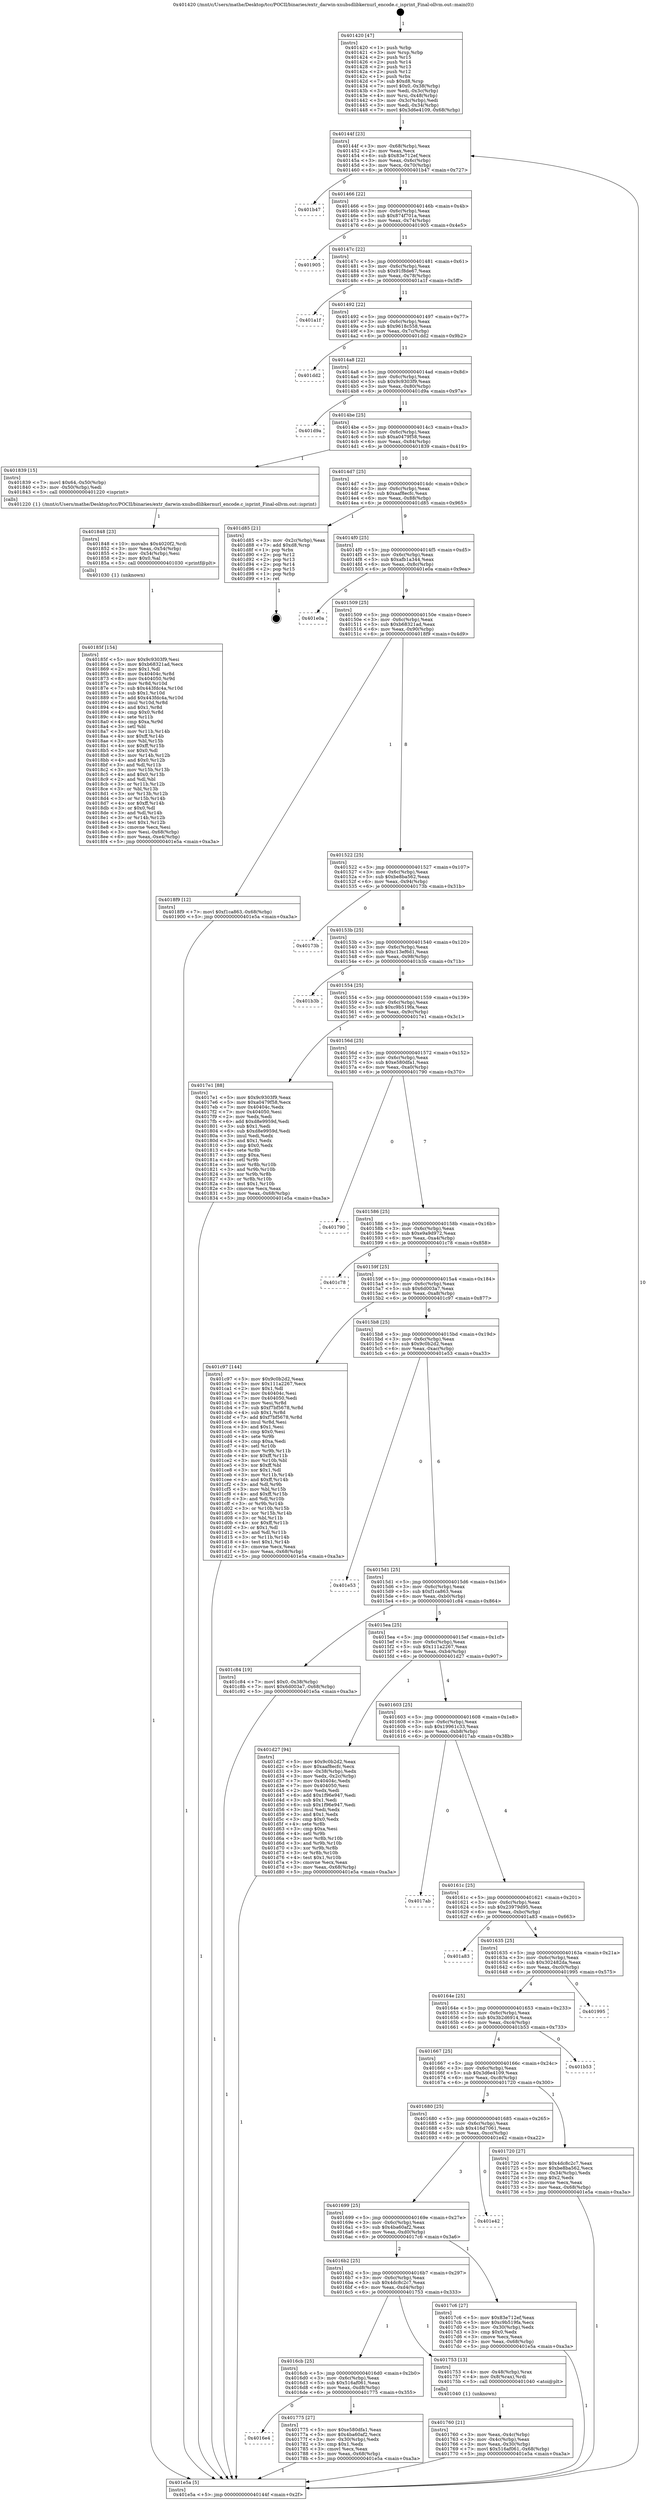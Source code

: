 digraph "0x401420" {
  label = "0x401420 (/mnt/c/Users/mathe/Desktop/tcc/POCII/binaries/extr_darwin-xnubsdlibkernurl_encode.c_isprint_Final-ollvm.out::main(0))"
  labelloc = "t"
  node[shape=record]

  Entry [label="",width=0.3,height=0.3,shape=circle,fillcolor=black,style=filled]
  "0x40144f" [label="{
     0x40144f [23]\l
     | [instrs]\l
     &nbsp;&nbsp;0x40144f \<+3\>: mov -0x68(%rbp),%eax\l
     &nbsp;&nbsp;0x401452 \<+2\>: mov %eax,%ecx\l
     &nbsp;&nbsp;0x401454 \<+6\>: sub $0x83e712ef,%ecx\l
     &nbsp;&nbsp;0x40145a \<+3\>: mov %eax,-0x6c(%rbp)\l
     &nbsp;&nbsp;0x40145d \<+3\>: mov %ecx,-0x70(%rbp)\l
     &nbsp;&nbsp;0x401460 \<+6\>: je 0000000000401b47 \<main+0x727\>\l
  }"]
  "0x401b47" [label="{
     0x401b47\l
  }", style=dashed]
  "0x401466" [label="{
     0x401466 [22]\l
     | [instrs]\l
     &nbsp;&nbsp;0x401466 \<+5\>: jmp 000000000040146b \<main+0x4b\>\l
     &nbsp;&nbsp;0x40146b \<+3\>: mov -0x6c(%rbp),%eax\l
     &nbsp;&nbsp;0x40146e \<+5\>: sub $0x874f701a,%eax\l
     &nbsp;&nbsp;0x401473 \<+3\>: mov %eax,-0x74(%rbp)\l
     &nbsp;&nbsp;0x401476 \<+6\>: je 0000000000401905 \<main+0x4e5\>\l
  }"]
  Exit [label="",width=0.3,height=0.3,shape=circle,fillcolor=black,style=filled,peripheries=2]
  "0x401905" [label="{
     0x401905\l
  }", style=dashed]
  "0x40147c" [label="{
     0x40147c [22]\l
     | [instrs]\l
     &nbsp;&nbsp;0x40147c \<+5\>: jmp 0000000000401481 \<main+0x61\>\l
     &nbsp;&nbsp;0x401481 \<+3\>: mov -0x6c(%rbp),%eax\l
     &nbsp;&nbsp;0x401484 \<+5\>: sub $0x91f8de67,%eax\l
     &nbsp;&nbsp;0x401489 \<+3\>: mov %eax,-0x78(%rbp)\l
     &nbsp;&nbsp;0x40148c \<+6\>: je 0000000000401a1f \<main+0x5ff\>\l
  }"]
  "0x40185f" [label="{
     0x40185f [154]\l
     | [instrs]\l
     &nbsp;&nbsp;0x40185f \<+5\>: mov $0x9c9303f9,%esi\l
     &nbsp;&nbsp;0x401864 \<+5\>: mov $0xb68321ad,%ecx\l
     &nbsp;&nbsp;0x401869 \<+2\>: mov $0x1,%dl\l
     &nbsp;&nbsp;0x40186b \<+8\>: mov 0x40404c,%r8d\l
     &nbsp;&nbsp;0x401873 \<+8\>: mov 0x404050,%r9d\l
     &nbsp;&nbsp;0x40187b \<+3\>: mov %r8d,%r10d\l
     &nbsp;&nbsp;0x40187e \<+7\>: sub $0x443fdc4a,%r10d\l
     &nbsp;&nbsp;0x401885 \<+4\>: sub $0x1,%r10d\l
     &nbsp;&nbsp;0x401889 \<+7\>: add $0x443fdc4a,%r10d\l
     &nbsp;&nbsp;0x401890 \<+4\>: imul %r10d,%r8d\l
     &nbsp;&nbsp;0x401894 \<+4\>: and $0x1,%r8d\l
     &nbsp;&nbsp;0x401898 \<+4\>: cmp $0x0,%r8d\l
     &nbsp;&nbsp;0x40189c \<+4\>: sete %r11b\l
     &nbsp;&nbsp;0x4018a0 \<+4\>: cmp $0xa,%r9d\l
     &nbsp;&nbsp;0x4018a4 \<+3\>: setl %bl\l
     &nbsp;&nbsp;0x4018a7 \<+3\>: mov %r11b,%r14b\l
     &nbsp;&nbsp;0x4018aa \<+4\>: xor $0xff,%r14b\l
     &nbsp;&nbsp;0x4018ae \<+3\>: mov %bl,%r15b\l
     &nbsp;&nbsp;0x4018b1 \<+4\>: xor $0xff,%r15b\l
     &nbsp;&nbsp;0x4018b5 \<+3\>: xor $0x0,%dl\l
     &nbsp;&nbsp;0x4018b8 \<+3\>: mov %r14b,%r12b\l
     &nbsp;&nbsp;0x4018bb \<+4\>: and $0x0,%r12b\l
     &nbsp;&nbsp;0x4018bf \<+3\>: and %dl,%r11b\l
     &nbsp;&nbsp;0x4018c2 \<+3\>: mov %r15b,%r13b\l
     &nbsp;&nbsp;0x4018c5 \<+4\>: and $0x0,%r13b\l
     &nbsp;&nbsp;0x4018c9 \<+2\>: and %dl,%bl\l
     &nbsp;&nbsp;0x4018cb \<+3\>: or %r11b,%r12b\l
     &nbsp;&nbsp;0x4018ce \<+3\>: or %bl,%r13b\l
     &nbsp;&nbsp;0x4018d1 \<+3\>: xor %r13b,%r12b\l
     &nbsp;&nbsp;0x4018d4 \<+3\>: or %r15b,%r14b\l
     &nbsp;&nbsp;0x4018d7 \<+4\>: xor $0xff,%r14b\l
     &nbsp;&nbsp;0x4018db \<+3\>: or $0x0,%dl\l
     &nbsp;&nbsp;0x4018de \<+3\>: and %dl,%r14b\l
     &nbsp;&nbsp;0x4018e1 \<+3\>: or %r14b,%r12b\l
     &nbsp;&nbsp;0x4018e4 \<+4\>: test $0x1,%r12b\l
     &nbsp;&nbsp;0x4018e8 \<+3\>: cmovne %ecx,%esi\l
     &nbsp;&nbsp;0x4018eb \<+3\>: mov %esi,-0x68(%rbp)\l
     &nbsp;&nbsp;0x4018ee \<+6\>: mov %eax,-0xe4(%rbp)\l
     &nbsp;&nbsp;0x4018f4 \<+5\>: jmp 0000000000401e5a \<main+0xa3a\>\l
  }"]
  "0x401a1f" [label="{
     0x401a1f\l
  }", style=dashed]
  "0x401492" [label="{
     0x401492 [22]\l
     | [instrs]\l
     &nbsp;&nbsp;0x401492 \<+5\>: jmp 0000000000401497 \<main+0x77\>\l
     &nbsp;&nbsp;0x401497 \<+3\>: mov -0x6c(%rbp),%eax\l
     &nbsp;&nbsp;0x40149a \<+5\>: sub $0x9618c558,%eax\l
     &nbsp;&nbsp;0x40149f \<+3\>: mov %eax,-0x7c(%rbp)\l
     &nbsp;&nbsp;0x4014a2 \<+6\>: je 0000000000401dd2 \<main+0x9b2\>\l
  }"]
  "0x401848" [label="{
     0x401848 [23]\l
     | [instrs]\l
     &nbsp;&nbsp;0x401848 \<+10\>: movabs $0x4020f2,%rdi\l
     &nbsp;&nbsp;0x401852 \<+3\>: mov %eax,-0x54(%rbp)\l
     &nbsp;&nbsp;0x401855 \<+3\>: mov -0x54(%rbp),%esi\l
     &nbsp;&nbsp;0x401858 \<+2\>: mov $0x0,%al\l
     &nbsp;&nbsp;0x40185a \<+5\>: call 0000000000401030 \<printf@plt\>\l
     | [calls]\l
     &nbsp;&nbsp;0x401030 \{1\} (unknown)\l
  }"]
  "0x401dd2" [label="{
     0x401dd2\l
  }", style=dashed]
  "0x4014a8" [label="{
     0x4014a8 [22]\l
     | [instrs]\l
     &nbsp;&nbsp;0x4014a8 \<+5\>: jmp 00000000004014ad \<main+0x8d\>\l
     &nbsp;&nbsp;0x4014ad \<+3\>: mov -0x6c(%rbp),%eax\l
     &nbsp;&nbsp;0x4014b0 \<+5\>: sub $0x9c9303f9,%eax\l
     &nbsp;&nbsp;0x4014b5 \<+3\>: mov %eax,-0x80(%rbp)\l
     &nbsp;&nbsp;0x4014b8 \<+6\>: je 0000000000401d9a \<main+0x97a\>\l
  }"]
  "0x4016e4" [label="{
     0x4016e4\l
  }", style=dashed]
  "0x401d9a" [label="{
     0x401d9a\l
  }", style=dashed]
  "0x4014be" [label="{
     0x4014be [25]\l
     | [instrs]\l
     &nbsp;&nbsp;0x4014be \<+5\>: jmp 00000000004014c3 \<main+0xa3\>\l
     &nbsp;&nbsp;0x4014c3 \<+3\>: mov -0x6c(%rbp),%eax\l
     &nbsp;&nbsp;0x4014c6 \<+5\>: sub $0xa0479f58,%eax\l
     &nbsp;&nbsp;0x4014cb \<+6\>: mov %eax,-0x84(%rbp)\l
     &nbsp;&nbsp;0x4014d1 \<+6\>: je 0000000000401839 \<main+0x419\>\l
  }"]
  "0x401775" [label="{
     0x401775 [27]\l
     | [instrs]\l
     &nbsp;&nbsp;0x401775 \<+5\>: mov $0xe580dfa1,%eax\l
     &nbsp;&nbsp;0x40177a \<+5\>: mov $0x4ba60af2,%ecx\l
     &nbsp;&nbsp;0x40177f \<+3\>: mov -0x30(%rbp),%edx\l
     &nbsp;&nbsp;0x401782 \<+3\>: cmp $0x1,%edx\l
     &nbsp;&nbsp;0x401785 \<+3\>: cmovl %ecx,%eax\l
     &nbsp;&nbsp;0x401788 \<+3\>: mov %eax,-0x68(%rbp)\l
     &nbsp;&nbsp;0x40178b \<+5\>: jmp 0000000000401e5a \<main+0xa3a\>\l
  }"]
  "0x401839" [label="{
     0x401839 [15]\l
     | [instrs]\l
     &nbsp;&nbsp;0x401839 \<+7\>: movl $0x64,-0x50(%rbp)\l
     &nbsp;&nbsp;0x401840 \<+3\>: mov -0x50(%rbp),%edi\l
     &nbsp;&nbsp;0x401843 \<+5\>: call 0000000000401220 \<isprint\>\l
     | [calls]\l
     &nbsp;&nbsp;0x401220 \{1\} (/mnt/c/Users/mathe/Desktop/tcc/POCII/binaries/extr_darwin-xnubsdlibkernurl_encode.c_isprint_Final-ollvm.out::isprint)\l
  }"]
  "0x4014d7" [label="{
     0x4014d7 [25]\l
     | [instrs]\l
     &nbsp;&nbsp;0x4014d7 \<+5\>: jmp 00000000004014dc \<main+0xbc\>\l
     &nbsp;&nbsp;0x4014dc \<+3\>: mov -0x6c(%rbp),%eax\l
     &nbsp;&nbsp;0x4014df \<+5\>: sub $0xaaf8ecfc,%eax\l
     &nbsp;&nbsp;0x4014e4 \<+6\>: mov %eax,-0x88(%rbp)\l
     &nbsp;&nbsp;0x4014ea \<+6\>: je 0000000000401d85 \<main+0x965\>\l
  }"]
  "0x401760" [label="{
     0x401760 [21]\l
     | [instrs]\l
     &nbsp;&nbsp;0x401760 \<+3\>: mov %eax,-0x4c(%rbp)\l
     &nbsp;&nbsp;0x401763 \<+3\>: mov -0x4c(%rbp),%eax\l
     &nbsp;&nbsp;0x401766 \<+3\>: mov %eax,-0x30(%rbp)\l
     &nbsp;&nbsp;0x401769 \<+7\>: movl $0x516af061,-0x68(%rbp)\l
     &nbsp;&nbsp;0x401770 \<+5\>: jmp 0000000000401e5a \<main+0xa3a\>\l
  }"]
  "0x401d85" [label="{
     0x401d85 [21]\l
     | [instrs]\l
     &nbsp;&nbsp;0x401d85 \<+3\>: mov -0x2c(%rbp),%eax\l
     &nbsp;&nbsp;0x401d88 \<+7\>: add $0xd8,%rsp\l
     &nbsp;&nbsp;0x401d8f \<+1\>: pop %rbx\l
     &nbsp;&nbsp;0x401d90 \<+2\>: pop %r12\l
     &nbsp;&nbsp;0x401d92 \<+2\>: pop %r13\l
     &nbsp;&nbsp;0x401d94 \<+2\>: pop %r14\l
     &nbsp;&nbsp;0x401d96 \<+2\>: pop %r15\l
     &nbsp;&nbsp;0x401d98 \<+1\>: pop %rbp\l
     &nbsp;&nbsp;0x401d99 \<+1\>: ret\l
  }"]
  "0x4014f0" [label="{
     0x4014f0 [25]\l
     | [instrs]\l
     &nbsp;&nbsp;0x4014f0 \<+5\>: jmp 00000000004014f5 \<main+0xd5\>\l
     &nbsp;&nbsp;0x4014f5 \<+3\>: mov -0x6c(%rbp),%eax\l
     &nbsp;&nbsp;0x4014f8 \<+5\>: sub $0xafb1a344,%eax\l
     &nbsp;&nbsp;0x4014fd \<+6\>: mov %eax,-0x8c(%rbp)\l
     &nbsp;&nbsp;0x401503 \<+6\>: je 0000000000401e0a \<main+0x9ea\>\l
  }"]
  "0x4016cb" [label="{
     0x4016cb [25]\l
     | [instrs]\l
     &nbsp;&nbsp;0x4016cb \<+5\>: jmp 00000000004016d0 \<main+0x2b0\>\l
     &nbsp;&nbsp;0x4016d0 \<+3\>: mov -0x6c(%rbp),%eax\l
     &nbsp;&nbsp;0x4016d3 \<+5\>: sub $0x516af061,%eax\l
     &nbsp;&nbsp;0x4016d8 \<+6\>: mov %eax,-0xd8(%rbp)\l
     &nbsp;&nbsp;0x4016de \<+6\>: je 0000000000401775 \<main+0x355\>\l
  }"]
  "0x401e0a" [label="{
     0x401e0a\l
  }", style=dashed]
  "0x401509" [label="{
     0x401509 [25]\l
     | [instrs]\l
     &nbsp;&nbsp;0x401509 \<+5\>: jmp 000000000040150e \<main+0xee\>\l
     &nbsp;&nbsp;0x40150e \<+3\>: mov -0x6c(%rbp),%eax\l
     &nbsp;&nbsp;0x401511 \<+5\>: sub $0xb68321ad,%eax\l
     &nbsp;&nbsp;0x401516 \<+6\>: mov %eax,-0x90(%rbp)\l
     &nbsp;&nbsp;0x40151c \<+6\>: je 00000000004018f9 \<main+0x4d9\>\l
  }"]
  "0x401753" [label="{
     0x401753 [13]\l
     | [instrs]\l
     &nbsp;&nbsp;0x401753 \<+4\>: mov -0x48(%rbp),%rax\l
     &nbsp;&nbsp;0x401757 \<+4\>: mov 0x8(%rax),%rdi\l
     &nbsp;&nbsp;0x40175b \<+5\>: call 0000000000401040 \<atoi@plt\>\l
     | [calls]\l
     &nbsp;&nbsp;0x401040 \{1\} (unknown)\l
  }"]
  "0x4018f9" [label="{
     0x4018f9 [12]\l
     | [instrs]\l
     &nbsp;&nbsp;0x4018f9 \<+7\>: movl $0xf1ca863,-0x68(%rbp)\l
     &nbsp;&nbsp;0x401900 \<+5\>: jmp 0000000000401e5a \<main+0xa3a\>\l
  }"]
  "0x401522" [label="{
     0x401522 [25]\l
     | [instrs]\l
     &nbsp;&nbsp;0x401522 \<+5\>: jmp 0000000000401527 \<main+0x107\>\l
     &nbsp;&nbsp;0x401527 \<+3\>: mov -0x6c(%rbp),%eax\l
     &nbsp;&nbsp;0x40152a \<+5\>: sub $0xbe8ba562,%eax\l
     &nbsp;&nbsp;0x40152f \<+6\>: mov %eax,-0x94(%rbp)\l
     &nbsp;&nbsp;0x401535 \<+6\>: je 000000000040173b \<main+0x31b\>\l
  }"]
  "0x4016b2" [label="{
     0x4016b2 [25]\l
     | [instrs]\l
     &nbsp;&nbsp;0x4016b2 \<+5\>: jmp 00000000004016b7 \<main+0x297\>\l
     &nbsp;&nbsp;0x4016b7 \<+3\>: mov -0x6c(%rbp),%eax\l
     &nbsp;&nbsp;0x4016ba \<+5\>: sub $0x4dc8c2c7,%eax\l
     &nbsp;&nbsp;0x4016bf \<+6\>: mov %eax,-0xd4(%rbp)\l
     &nbsp;&nbsp;0x4016c5 \<+6\>: je 0000000000401753 \<main+0x333\>\l
  }"]
  "0x40173b" [label="{
     0x40173b\l
  }", style=dashed]
  "0x40153b" [label="{
     0x40153b [25]\l
     | [instrs]\l
     &nbsp;&nbsp;0x40153b \<+5\>: jmp 0000000000401540 \<main+0x120\>\l
     &nbsp;&nbsp;0x401540 \<+3\>: mov -0x6c(%rbp),%eax\l
     &nbsp;&nbsp;0x401543 \<+5\>: sub $0xc13ef6d1,%eax\l
     &nbsp;&nbsp;0x401548 \<+6\>: mov %eax,-0x98(%rbp)\l
     &nbsp;&nbsp;0x40154e \<+6\>: je 0000000000401b3b \<main+0x71b\>\l
  }"]
  "0x4017c6" [label="{
     0x4017c6 [27]\l
     | [instrs]\l
     &nbsp;&nbsp;0x4017c6 \<+5\>: mov $0x83e712ef,%eax\l
     &nbsp;&nbsp;0x4017cb \<+5\>: mov $0xc9b519fa,%ecx\l
     &nbsp;&nbsp;0x4017d0 \<+3\>: mov -0x30(%rbp),%edx\l
     &nbsp;&nbsp;0x4017d3 \<+3\>: cmp $0x0,%edx\l
     &nbsp;&nbsp;0x4017d6 \<+3\>: cmove %ecx,%eax\l
     &nbsp;&nbsp;0x4017d9 \<+3\>: mov %eax,-0x68(%rbp)\l
     &nbsp;&nbsp;0x4017dc \<+5\>: jmp 0000000000401e5a \<main+0xa3a\>\l
  }"]
  "0x401b3b" [label="{
     0x401b3b\l
  }", style=dashed]
  "0x401554" [label="{
     0x401554 [25]\l
     | [instrs]\l
     &nbsp;&nbsp;0x401554 \<+5\>: jmp 0000000000401559 \<main+0x139\>\l
     &nbsp;&nbsp;0x401559 \<+3\>: mov -0x6c(%rbp),%eax\l
     &nbsp;&nbsp;0x40155c \<+5\>: sub $0xc9b519fa,%eax\l
     &nbsp;&nbsp;0x401561 \<+6\>: mov %eax,-0x9c(%rbp)\l
     &nbsp;&nbsp;0x401567 \<+6\>: je 00000000004017e1 \<main+0x3c1\>\l
  }"]
  "0x401699" [label="{
     0x401699 [25]\l
     | [instrs]\l
     &nbsp;&nbsp;0x401699 \<+5\>: jmp 000000000040169e \<main+0x27e\>\l
     &nbsp;&nbsp;0x40169e \<+3\>: mov -0x6c(%rbp),%eax\l
     &nbsp;&nbsp;0x4016a1 \<+5\>: sub $0x4ba60af2,%eax\l
     &nbsp;&nbsp;0x4016a6 \<+6\>: mov %eax,-0xd0(%rbp)\l
     &nbsp;&nbsp;0x4016ac \<+6\>: je 00000000004017c6 \<main+0x3a6\>\l
  }"]
  "0x4017e1" [label="{
     0x4017e1 [88]\l
     | [instrs]\l
     &nbsp;&nbsp;0x4017e1 \<+5\>: mov $0x9c9303f9,%eax\l
     &nbsp;&nbsp;0x4017e6 \<+5\>: mov $0xa0479f58,%ecx\l
     &nbsp;&nbsp;0x4017eb \<+7\>: mov 0x40404c,%edx\l
     &nbsp;&nbsp;0x4017f2 \<+7\>: mov 0x404050,%esi\l
     &nbsp;&nbsp;0x4017f9 \<+2\>: mov %edx,%edi\l
     &nbsp;&nbsp;0x4017fb \<+6\>: add $0xd8e9959d,%edi\l
     &nbsp;&nbsp;0x401801 \<+3\>: sub $0x1,%edi\l
     &nbsp;&nbsp;0x401804 \<+6\>: sub $0xd8e9959d,%edi\l
     &nbsp;&nbsp;0x40180a \<+3\>: imul %edi,%edx\l
     &nbsp;&nbsp;0x40180d \<+3\>: and $0x1,%edx\l
     &nbsp;&nbsp;0x401810 \<+3\>: cmp $0x0,%edx\l
     &nbsp;&nbsp;0x401813 \<+4\>: sete %r8b\l
     &nbsp;&nbsp;0x401817 \<+3\>: cmp $0xa,%esi\l
     &nbsp;&nbsp;0x40181a \<+4\>: setl %r9b\l
     &nbsp;&nbsp;0x40181e \<+3\>: mov %r8b,%r10b\l
     &nbsp;&nbsp;0x401821 \<+3\>: and %r9b,%r10b\l
     &nbsp;&nbsp;0x401824 \<+3\>: xor %r9b,%r8b\l
     &nbsp;&nbsp;0x401827 \<+3\>: or %r8b,%r10b\l
     &nbsp;&nbsp;0x40182a \<+4\>: test $0x1,%r10b\l
     &nbsp;&nbsp;0x40182e \<+3\>: cmovne %ecx,%eax\l
     &nbsp;&nbsp;0x401831 \<+3\>: mov %eax,-0x68(%rbp)\l
     &nbsp;&nbsp;0x401834 \<+5\>: jmp 0000000000401e5a \<main+0xa3a\>\l
  }"]
  "0x40156d" [label="{
     0x40156d [25]\l
     | [instrs]\l
     &nbsp;&nbsp;0x40156d \<+5\>: jmp 0000000000401572 \<main+0x152\>\l
     &nbsp;&nbsp;0x401572 \<+3\>: mov -0x6c(%rbp),%eax\l
     &nbsp;&nbsp;0x401575 \<+5\>: sub $0xe580dfa1,%eax\l
     &nbsp;&nbsp;0x40157a \<+6\>: mov %eax,-0xa0(%rbp)\l
     &nbsp;&nbsp;0x401580 \<+6\>: je 0000000000401790 \<main+0x370\>\l
  }"]
  "0x401e42" [label="{
     0x401e42\l
  }", style=dashed]
  "0x401790" [label="{
     0x401790\l
  }", style=dashed]
  "0x401586" [label="{
     0x401586 [25]\l
     | [instrs]\l
     &nbsp;&nbsp;0x401586 \<+5\>: jmp 000000000040158b \<main+0x16b\>\l
     &nbsp;&nbsp;0x40158b \<+3\>: mov -0x6c(%rbp),%eax\l
     &nbsp;&nbsp;0x40158e \<+5\>: sub $0xe9a9d972,%eax\l
     &nbsp;&nbsp;0x401593 \<+6\>: mov %eax,-0xa4(%rbp)\l
     &nbsp;&nbsp;0x401599 \<+6\>: je 0000000000401c78 \<main+0x858\>\l
  }"]
  "0x401420" [label="{
     0x401420 [47]\l
     | [instrs]\l
     &nbsp;&nbsp;0x401420 \<+1\>: push %rbp\l
     &nbsp;&nbsp;0x401421 \<+3\>: mov %rsp,%rbp\l
     &nbsp;&nbsp;0x401424 \<+2\>: push %r15\l
     &nbsp;&nbsp;0x401426 \<+2\>: push %r14\l
     &nbsp;&nbsp;0x401428 \<+2\>: push %r13\l
     &nbsp;&nbsp;0x40142a \<+2\>: push %r12\l
     &nbsp;&nbsp;0x40142c \<+1\>: push %rbx\l
     &nbsp;&nbsp;0x40142d \<+7\>: sub $0xd8,%rsp\l
     &nbsp;&nbsp;0x401434 \<+7\>: movl $0x0,-0x38(%rbp)\l
     &nbsp;&nbsp;0x40143b \<+3\>: mov %edi,-0x3c(%rbp)\l
     &nbsp;&nbsp;0x40143e \<+4\>: mov %rsi,-0x48(%rbp)\l
     &nbsp;&nbsp;0x401442 \<+3\>: mov -0x3c(%rbp),%edi\l
     &nbsp;&nbsp;0x401445 \<+3\>: mov %edi,-0x34(%rbp)\l
     &nbsp;&nbsp;0x401448 \<+7\>: movl $0x3d6e4109,-0x68(%rbp)\l
  }"]
  "0x401c78" [label="{
     0x401c78\l
  }", style=dashed]
  "0x40159f" [label="{
     0x40159f [25]\l
     | [instrs]\l
     &nbsp;&nbsp;0x40159f \<+5\>: jmp 00000000004015a4 \<main+0x184\>\l
     &nbsp;&nbsp;0x4015a4 \<+3\>: mov -0x6c(%rbp),%eax\l
     &nbsp;&nbsp;0x4015a7 \<+5\>: sub $0x6d003a7,%eax\l
     &nbsp;&nbsp;0x4015ac \<+6\>: mov %eax,-0xa8(%rbp)\l
     &nbsp;&nbsp;0x4015b2 \<+6\>: je 0000000000401c97 \<main+0x877\>\l
  }"]
  "0x401e5a" [label="{
     0x401e5a [5]\l
     | [instrs]\l
     &nbsp;&nbsp;0x401e5a \<+5\>: jmp 000000000040144f \<main+0x2f\>\l
  }"]
  "0x401c97" [label="{
     0x401c97 [144]\l
     | [instrs]\l
     &nbsp;&nbsp;0x401c97 \<+5\>: mov $0x9c0b2d2,%eax\l
     &nbsp;&nbsp;0x401c9c \<+5\>: mov $0x111a2267,%ecx\l
     &nbsp;&nbsp;0x401ca1 \<+2\>: mov $0x1,%dl\l
     &nbsp;&nbsp;0x401ca3 \<+7\>: mov 0x40404c,%esi\l
     &nbsp;&nbsp;0x401caa \<+7\>: mov 0x404050,%edi\l
     &nbsp;&nbsp;0x401cb1 \<+3\>: mov %esi,%r8d\l
     &nbsp;&nbsp;0x401cb4 \<+7\>: sub $0xf7bf5678,%r8d\l
     &nbsp;&nbsp;0x401cbb \<+4\>: sub $0x1,%r8d\l
     &nbsp;&nbsp;0x401cbf \<+7\>: add $0xf7bf5678,%r8d\l
     &nbsp;&nbsp;0x401cc6 \<+4\>: imul %r8d,%esi\l
     &nbsp;&nbsp;0x401cca \<+3\>: and $0x1,%esi\l
     &nbsp;&nbsp;0x401ccd \<+3\>: cmp $0x0,%esi\l
     &nbsp;&nbsp;0x401cd0 \<+4\>: sete %r9b\l
     &nbsp;&nbsp;0x401cd4 \<+3\>: cmp $0xa,%edi\l
     &nbsp;&nbsp;0x401cd7 \<+4\>: setl %r10b\l
     &nbsp;&nbsp;0x401cdb \<+3\>: mov %r9b,%r11b\l
     &nbsp;&nbsp;0x401cde \<+4\>: xor $0xff,%r11b\l
     &nbsp;&nbsp;0x401ce2 \<+3\>: mov %r10b,%bl\l
     &nbsp;&nbsp;0x401ce5 \<+3\>: xor $0xff,%bl\l
     &nbsp;&nbsp;0x401ce8 \<+3\>: xor $0x1,%dl\l
     &nbsp;&nbsp;0x401ceb \<+3\>: mov %r11b,%r14b\l
     &nbsp;&nbsp;0x401cee \<+4\>: and $0xff,%r14b\l
     &nbsp;&nbsp;0x401cf2 \<+3\>: and %dl,%r9b\l
     &nbsp;&nbsp;0x401cf5 \<+3\>: mov %bl,%r15b\l
     &nbsp;&nbsp;0x401cf8 \<+4\>: and $0xff,%r15b\l
     &nbsp;&nbsp;0x401cfc \<+3\>: and %dl,%r10b\l
     &nbsp;&nbsp;0x401cff \<+3\>: or %r9b,%r14b\l
     &nbsp;&nbsp;0x401d02 \<+3\>: or %r10b,%r15b\l
     &nbsp;&nbsp;0x401d05 \<+3\>: xor %r15b,%r14b\l
     &nbsp;&nbsp;0x401d08 \<+3\>: or %bl,%r11b\l
     &nbsp;&nbsp;0x401d0b \<+4\>: xor $0xff,%r11b\l
     &nbsp;&nbsp;0x401d0f \<+3\>: or $0x1,%dl\l
     &nbsp;&nbsp;0x401d12 \<+3\>: and %dl,%r11b\l
     &nbsp;&nbsp;0x401d15 \<+3\>: or %r11b,%r14b\l
     &nbsp;&nbsp;0x401d18 \<+4\>: test $0x1,%r14b\l
     &nbsp;&nbsp;0x401d1c \<+3\>: cmovne %ecx,%eax\l
     &nbsp;&nbsp;0x401d1f \<+3\>: mov %eax,-0x68(%rbp)\l
     &nbsp;&nbsp;0x401d22 \<+5\>: jmp 0000000000401e5a \<main+0xa3a\>\l
  }"]
  "0x4015b8" [label="{
     0x4015b8 [25]\l
     | [instrs]\l
     &nbsp;&nbsp;0x4015b8 \<+5\>: jmp 00000000004015bd \<main+0x19d\>\l
     &nbsp;&nbsp;0x4015bd \<+3\>: mov -0x6c(%rbp),%eax\l
     &nbsp;&nbsp;0x4015c0 \<+5\>: sub $0x9c0b2d2,%eax\l
     &nbsp;&nbsp;0x4015c5 \<+6\>: mov %eax,-0xac(%rbp)\l
     &nbsp;&nbsp;0x4015cb \<+6\>: je 0000000000401e53 \<main+0xa33\>\l
  }"]
  "0x401680" [label="{
     0x401680 [25]\l
     | [instrs]\l
     &nbsp;&nbsp;0x401680 \<+5\>: jmp 0000000000401685 \<main+0x265\>\l
     &nbsp;&nbsp;0x401685 \<+3\>: mov -0x6c(%rbp),%eax\l
     &nbsp;&nbsp;0x401688 \<+5\>: sub $0x416d7061,%eax\l
     &nbsp;&nbsp;0x40168d \<+6\>: mov %eax,-0xcc(%rbp)\l
     &nbsp;&nbsp;0x401693 \<+6\>: je 0000000000401e42 \<main+0xa22\>\l
  }"]
  "0x401e53" [label="{
     0x401e53\l
  }", style=dashed]
  "0x4015d1" [label="{
     0x4015d1 [25]\l
     | [instrs]\l
     &nbsp;&nbsp;0x4015d1 \<+5\>: jmp 00000000004015d6 \<main+0x1b6\>\l
     &nbsp;&nbsp;0x4015d6 \<+3\>: mov -0x6c(%rbp),%eax\l
     &nbsp;&nbsp;0x4015d9 \<+5\>: sub $0xf1ca863,%eax\l
     &nbsp;&nbsp;0x4015de \<+6\>: mov %eax,-0xb0(%rbp)\l
     &nbsp;&nbsp;0x4015e4 \<+6\>: je 0000000000401c84 \<main+0x864\>\l
  }"]
  "0x401720" [label="{
     0x401720 [27]\l
     | [instrs]\l
     &nbsp;&nbsp;0x401720 \<+5\>: mov $0x4dc8c2c7,%eax\l
     &nbsp;&nbsp;0x401725 \<+5\>: mov $0xbe8ba562,%ecx\l
     &nbsp;&nbsp;0x40172a \<+3\>: mov -0x34(%rbp),%edx\l
     &nbsp;&nbsp;0x40172d \<+3\>: cmp $0x2,%edx\l
     &nbsp;&nbsp;0x401730 \<+3\>: cmovne %ecx,%eax\l
     &nbsp;&nbsp;0x401733 \<+3\>: mov %eax,-0x68(%rbp)\l
     &nbsp;&nbsp;0x401736 \<+5\>: jmp 0000000000401e5a \<main+0xa3a\>\l
  }"]
  "0x401c84" [label="{
     0x401c84 [19]\l
     | [instrs]\l
     &nbsp;&nbsp;0x401c84 \<+7\>: movl $0x0,-0x38(%rbp)\l
     &nbsp;&nbsp;0x401c8b \<+7\>: movl $0x6d003a7,-0x68(%rbp)\l
     &nbsp;&nbsp;0x401c92 \<+5\>: jmp 0000000000401e5a \<main+0xa3a\>\l
  }"]
  "0x4015ea" [label="{
     0x4015ea [25]\l
     | [instrs]\l
     &nbsp;&nbsp;0x4015ea \<+5\>: jmp 00000000004015ef \<main+0x1cf\>\l
     &nbsp;&nbsp;0x4015ef \<+3\>: mov -0x6c(%rbp),%eax\l
     &nbsp;&nbsp;0x4015f2 \<+5\>: sub $0x111a2267,%eax\l
     &nbsp;&nbsp;0x4015f7 \<+6\>: mov %eax,-0xb4(%rbp)\l
     &nbsp;&nbsp;0x4015fd \<+6\>: je 0000000000401d27 \<main+0x907\>\l
  }"]
  "0x401667" [label="{
     0x401667 [25]\l
     | [instrs]\l
     &nbsp;&nbsp;0x401667 \<+5\>: jmp 000000000040166c \<main+0x24c\>\l
     &nbsp;&nbsp;0x40166c \<+3\>: mov -0x6c(%rbp),%eax\l
     &nbsp;&nbsp;0x40166f \<+5\>: sub $0x3d6e4109,%eax\l
     &nbsp;&nbsp;0x401674 \<+6\>: mov %eax,-0xc8(%rbp)\l
     &nbsp;&nbsp;0x40167a \<+6\>: je 0000000000401720 \<main+0x300\>\l
  }"]
  "0x401d27" [label="{
     0x401d27 [94]\l
     | [instrs]\l
     &nbsp;&nbsp;0x401d27 \<+5\>: mov $0x9c0b2d2,%eax\l
     &nbsp;&nbsp;0x401d2c \<+5\>: mov $0xaaf8ecfc,%ecx\l
     &nbsp;&nbsp;0x401d31 \<+3\>: mov -0x38(%rbp),%edx\l
     &nbsp;&nbsp;0x401d34 \<+3\>: mov %edx,-0x2c(%rbp)\l
     &nbsp;&nbsp;0x401d37 \<+7\>: mov 0x40404c,%edx\l
     &nbsp;&nbsp;0x401d3e \<+7\>: mov 0x404050,%esi\l
     &nbsp;&nbsp;0x401d45 \<+2\>: mov %edx,%edi\l
     &nbsp;&nbsp;0x401d47 \<+6\>: add $0x1f96e947,%edi\l
     &nbsp;&nbsp;0x401d4d \<+3\>: sub $0x1,%edi\l
     &nbsp;&nbsp;0x401d50 \<+6\>: sub $0x1f96e947,%edi\l
     &nbsp;&nbsp;0x401d56 \<+3\>: imul %edi,%edx\l
     &nbsp;&nbsp;0x401d59 \<+3\>: and $0x1,%edx\l
     &nbsp;&nbsp;0x401d5c \<+3\>: cmp $0x0,%edx\l
     &nbsp;&nbsp;0x401d5f \<+4\>: sete %r8b\l
     &nbsp;&nbsp;0x401d63 \<+3\>: cmp $0xa,%esi\l
     &nbsp;&nbsp;0x401d66 \<+4\>: setl %r9b\l
     &nbsp;&nbsp;0x401d6a \<+3\>: mov %r8b,%r10b\l
     &nbsp;&nbsp;0x401d6d \<+3\>: and %r9b,%r10b\l
     &nbsp;&nbsp;0x401d70 \<+3\>: xor %r9b,%r8b\l
     &nbsp;&nbsp;0x401d73 \<+3\>: or %r8b,%r10b\l
     &nbsp;&nbsp;0x401d76 \<+4\>: test $0x1,%r10b\l
     &nbsp;&nbsp;0x401d7a \<+3\>: cmovne %ecx,%eax\l
     &nbsp;&nbsp;0x401d7d \<+3\>: mov %eax,-0x68(%rbp)\l
     &nbsp;&nbsp;0x401d80 \<+5\>: jmp 0000000000401e5a \<main+0xa3a\>\l
  }"]
  "0x401603" [label="{
     0x401603 [25]\l
     | [instrs]\l
     &nbsp;&nbsp;0x401603 \<+5\>: jmp 0000000000401608 \<main+0x1e8\>\l
     &nbsp;&nbsp;0x401608 \<+3\>: mov -0x6c(%rbp),%eax\l
     &nbsp;&nbsp;0x40160b \<+5\>: sub $0x19961c33,%eax\l
     &nbsp;&nbsp;0x401610 \<+6\>: mov %eax,-0xb8(%rbp)\l
     &nbsp;&nbsp;0x401616 \<+6\>: je 00000000004017ab \<main+0x38b\>\l
  }"]
  "0x401b53" [label="{
     0x401b53\l
  }", style=dashed]
  "0x4017ab" [label="{
     0x4017ab\l
  }", style=dashed]
  "0x40161c" [label="{
     0x40161c [25]\l
     | [instrs]\l
     &nbsp;&nbsp;0x40161c \<+5\>: jmp 0000000000401621 \<main+0x201\>\l
     &nbsp;&nbsp;0x401621 \<+3\>: mov -0x6c(%rbp),%eax\l
     &nbsp;&nbsp;0x401624 \<+5\>: sub $0x23979d95,%eax\l
     &nbsp;&nbsp;0x401629 \<+6\>: mov %eax,-0xbc(%rbp)\l
     &nbsp;&nbsp;0x40162f \<+6\>: je 0000000000401a83 \<main+0x663\>\l
  }"]
  "0x40164e" [label="{
     0x40164e [25]\l
     | [instrs]\l
     &nbsp;&nbsp;0x40164e \<+5\>: jmp 0000000000401653 \<main+0x233\>\l
     &nbsp;&nbsp;0x401653 \<+3\>: mov -0x6c(%rbp),%eax\l
     &nbsp;&nbsp;0x401656 \<+5\>: sub $0x3b2d6914,%eax\l
     &nbsp;&nbsp;0x40165b \<+6\>: mov %eax,-0xc4(%rbp)\l
     &nbsp;&nbsp;0x401661 \<+6\>: je 0000000000401b53 \<main+0x733\>\l
  }"]
  "0x401a83" [label="{
     0x401a83\l
  }", style=dashed]
  "0x401635" [label="{
     0x401635 [25]\l
     | [instrs]\l
     &nbsp;&nbsp;0x401635 \<+5\>: jmp 000000000040163a \<main+0x21a\>\l
     &nbsp;&nbsp;0x40163a \<+3\>: mov -0x6c(%rbp),%eax\l
     &nbsp;&nbsp;0x40163d \<+5\>: sub $0x302482da,%eax\l
     &nbsp;&nbsp;0x401642 \<+6\>: mov %eax,-0xc0(%rbp)\l
     &nbsp;&nbsp;0x401648 \<+6\>: je 0000000000401995 \<main+0x575\>\l
  }"]
  "0x401995" [label="{
     0x401995\l
  }", style=dashed]
  Entry -> "0x401420" [label=" 1"]
  "0x40144f" -> "0x401b47" [label=" 0"]
  "0x40144f" -> "0x401466" [label=" 11"]
  "0x401d85" -> Exit [label=" 1"]
  "0x401466" -> "0x401905" [label=" 0"]
  "0x401466" -> "0x40147c" [label=" 11"]
  "0x401d27" -> "0x401e5a" [label=" 1"]
  "0x40147c" -> "0x401a1f" [label=" 0"]
  "0x40147c" -> "0x401492" [label=" 11"]
  "0x401c97" -> "0x401e5a" [label=" 1"]
  "0x401492" -> "0x401dd2" [label=" 0"]
  "0x401492" -> "0x4014a8" [label=" 11"]
  "0x401c84" -> "0x401e5a" [label=" 1"]
  "0x4014a8" -> "0x401d9a" [label=" 0"]
  "0x4014a8" -> "0x4014be" [label=" 11"]
  "0x4018f9" -> "0x401e5a" [label=" 1"]
  "0x4014be" -> "0x401839" [label=" 1"]
  "0x4014be" -> "0x4014d7" [label=" 10"]
  "0x40185f" -> "0x401e5a" [label=" 1"]
  "0x4014d7" -> "0x401d85" [label=" 1"]
  "0x4014d7" -> "0x4014f0" [label=" 9"]
  "0x401839" -> "0x401848" [label=" 1"]
  "0x4014f0" -> "0x401e0a" [label=" 0"]
  "0x4014f0" -> "0x401509" [label=" 9"]
  "0x4017e1" -> "0x401e5a" [label=" 1"]
  "0x401509" -> "0x4018f9" [label=" 1"]
  "0x401509" -> "0x401522" [label=" 8"]
  "0x4017c6" -> "0x401e5a" [label=" 1"]
  "0x401522" -> "0x40173b" [label=" 0"]
  "0x401522" -> "0x40153b" [label=" 8"]
  "0x4016cb" -> "0x4016e4" [label=" 0"]
  "0x40153b" -> "0x401b3b" [label=" 0"]
  "0x40153b" -> "0x401554" [label=" 8"]
  "0x4016cb" -> "0x401775" [label=" 1"]
  "0x401554" -> "0x4017e1" [label=" 1"]
  "0x401554" -> "0x40156d" [label=" 7"]
  "0x401760" -> "0x401e5a" [label=" 1"]
  "0x40156d" -> "0x401790" [label=" 0"]
  "0x40156d" -> "0x401586" [label=" 7"]
  "0x401753" -> "0x401760" [label=" 1"]
  "0x401586" -> "0x401c78" [label=" 0"]
  "0x401586" -> "0x40159f" [label=" 7"]
  "0x4016b2" -> "0x401753" [label=" 1"]
  "0x40159f" -> "0x401c97" [label=" 1"]
  "0x40159f" -> "0x4015b8" [label=" 6"]
  "0x401775" -> "0x401e5a" [label=" 1"]
  "0x4015b8" -> "0x401e53" [label=" 0"]
  "0x4015b8" -> "0x4015d1" [label=" 6"]
  "0x401699" -> "0x4016b2" [label=" 2"]
  "0x4015d1" -> "0x401c84" [label=" 1"]
  "0x4015d1" -> "0x4015ea" [label=" 5"]
  "0x401699" -> "0x4017c6" [label=" 1"]
  "0x4015ea" -> "0x401d27" [label=" 1"]
  "0x4015ea" -> "0x401603" [label=" 4"]
  "0x401680" -> "0x401699" [label=" 3"]
  "0x401603" -> "0x4017ab" [label=" 0"]
  "0x401603" -> "0x40161c" [label=" 4"]
  "0x401680" -> "0x401e42" [label=" 0"]
  "0x40161c" -> "0x401a83" [label=" 0"]
  "0x40161c" -> "0x401635" [label=" 4"]
  "0x401e5a" -> "0x40144f" [label=" 10"]
  "0x401635" -> "0x401995" [label=" 0"]
  "0x401635" -> "0x40164e" [label=" 4"]
  "0x4016b2" -> "0x4016cb" [label=" 1"]
  "0x40164e" -> "0x401b53" [label=" 0"]
  "0x40164e" -> "0x401667" [label=" 4"]
  "0x401848" -> "0x40185f" [label=" 1"]
  "0x401667" -> "0x401720" [label=" 1"]
  "0x401667" -> "0x401680" [label=" 3"]
  "0x401720" -> "0x401e5a" [label=" 1"]
  "0x401420" -> "0x40144f" [label=" 1"]
}
